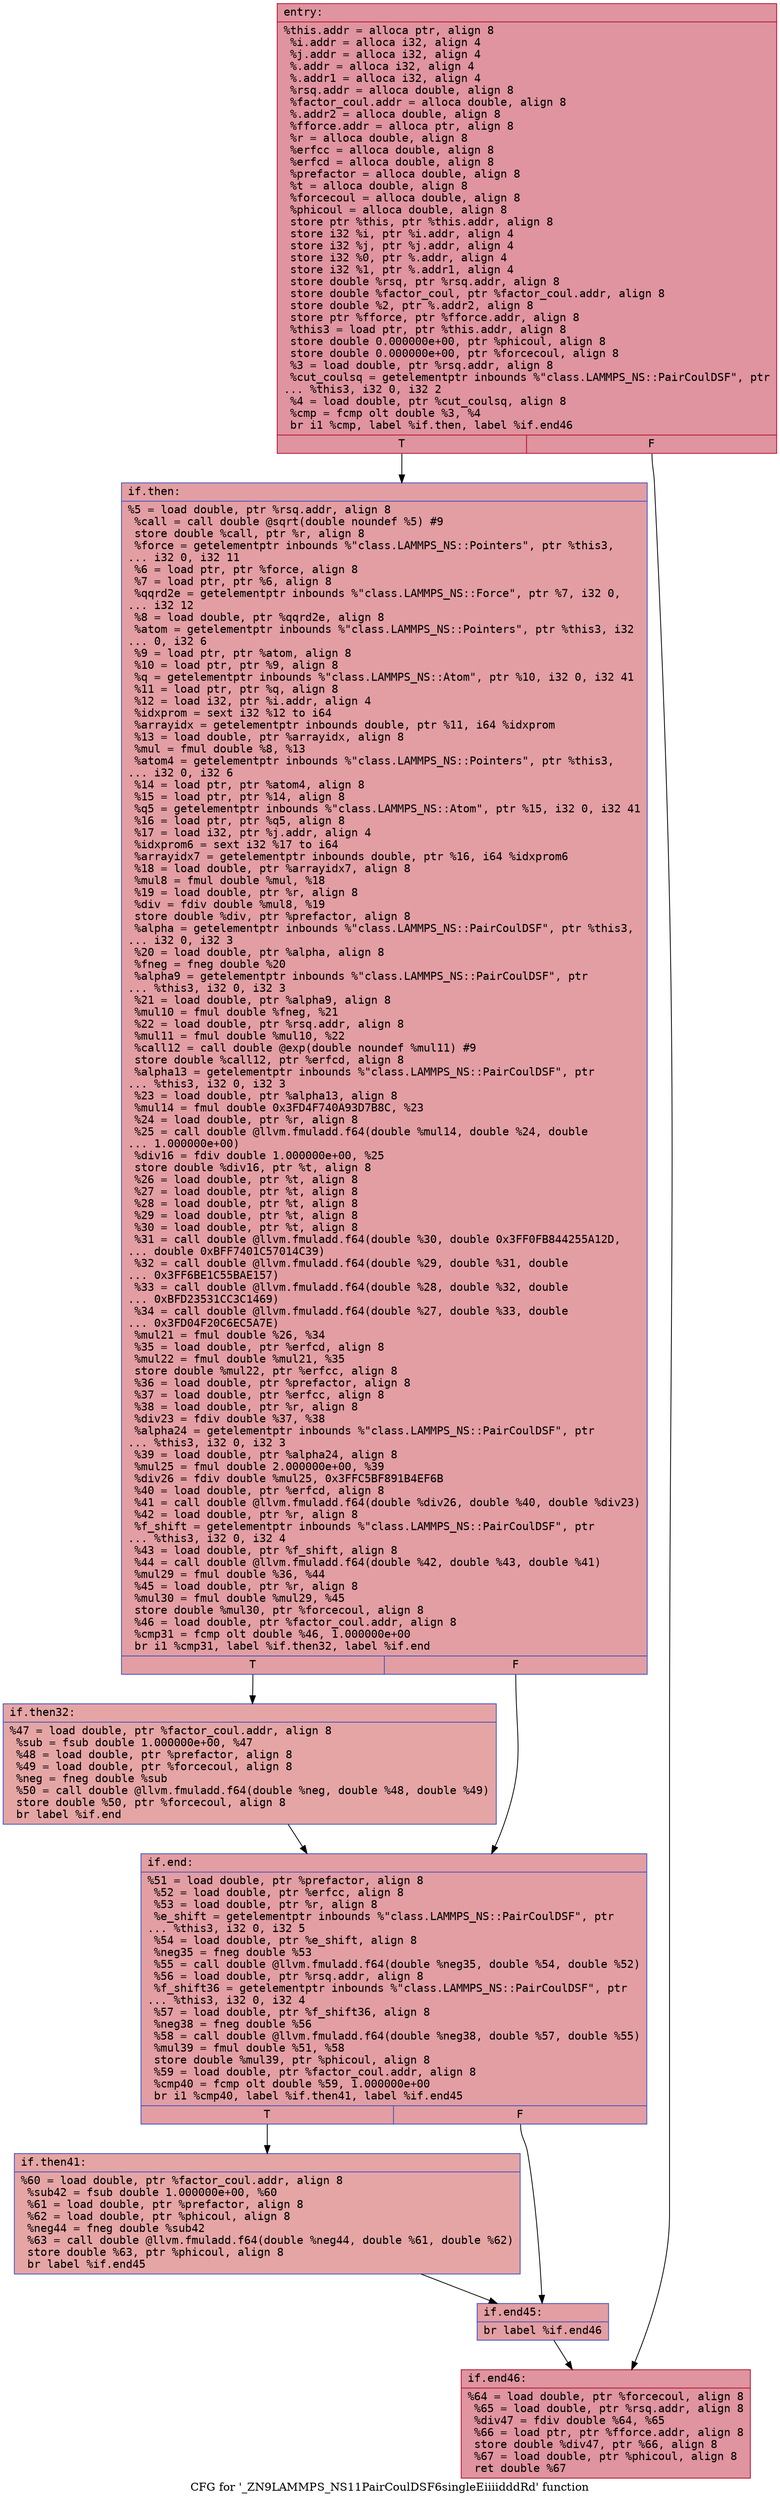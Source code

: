 digraph "CFG for '_ZN9LAMMPS_NS11PairCoulDSF6singleEiiiidddRd' function" {
	label="CFG for '_ZN9LAMMPS_NS11PairCoulDSF6singleEiiiidddRd' function";

	Node0x56228222cda0 [shape=record,color="#b70d28ff", style=filled, fillcolor="#b70d2870" fontname="Courier",label="{entry:\l|  %this.addr = alloca ptr, align 8\l  %i.addr = alloca i32, align 4\l  %j.addr = alloca i32, align 4\l  %.addr = alloca i32, align 4\l  %.addr1 = alloca i32, align 4\l  %rsq.addr = alloca double, align 8\l  %factor_coul.addr = alloca double, align 8\l  %.addr2 = alloca double, align 8\l  %fforce.addr = alloca ptr, align 8\l  %r = alloca double, align 8\l  %erfcc = alloca double, align 8\l  %erfcd = alloca double, align 8\l  %prefactor = alloca double, align 8\l  %t = alloca double, align 8\l  %forcecoul = alloca double, align 8\l  %phicoul = alloca double, align 8\l  store ptr %this, ptr %this.addr, align 8\l  store i32 %i, ptr %i.addr, align 4\l  store i32 %j, ptr %j.addr, align 4\l  store i32 %0, ptr %.addr, align 4\l  store i32 %1, ptr %.addr1, align 4\l  store double %rsq, ptr %rsq.addr, align 8\l  store double %factor_coul, ptr %factor_coul.addr, align 8\l  store double %2, ptr %.addr2, align 8\l  store ptr %fforce, ptr %fforce.addr, align 8\l  %this3 = load ptr, ptr %this.addr, align 8\l  store double 0.000000e+00, ptr %phicoul, align 8\l  store double 0.000000e+00, ptr %forcecoul, align 8\l  %3 = load double, ptr %rsq.addr, align 8\l  %cut_coulsq = getelementptr inbounds %\"class.LAMMPS_NS::PairCoulDSF\", ptr\l... %this3, i32 0, i32 2\l  %4 = load double, ptr %cut_coulsq, align 8\l  %cmp = fcmp olt double %3, %4\l  br i1 %cmp, label %if.then, label %if.end46\l|{<s0>T|<s1>F}}"];
	Node0x56228222cda0:s0 -> Node0x56228222d1f0[tooltip="entry -> if.then\nProbability 50.00%" ];
	Node0x56228222cda0:s1 -> Node0x56228222d260[tooltip="entry -> if.end46\nProbability 50.00%" ];
	Node0x56228222d1f0 [shape=record,color="#3d50c3ff", style=filled, fillcolor="#be242e70" fontname="Courier",label="{if.then:\l|  %5 = load double, ptr %rsq.addr, align 8\l  %call = call double @sqrt(double noundef %5) #9\l  store double %call, ptr %r, align 8\l  %force = getelementptr inbounds %\"class.LAMMPS_NS::Pointers\", ptr %this3,\l... i32 0, i32 11\l  %6 = load ptr, ptr %force, align 8\l  %7 = load ptr, ptr %6, align 8\l  %qqrd2e = getelementptr inbounds %\"class.LAMMPS_NS::Force\", ptr %7, i32 0,\l... i32 12\l  %8 = load double, ptr %qqrd2e, align 8\l  %atom = getelementptr inbounds %\"class.LAMMPS_NS::Pointers\", ptr %this3, i32\l... 0, i32 6\l  %9 = load ptr, ptr %atom, align 8\l  %10 = load ptr, ptr %9, align 8\l  %q = getelementptr inbounds %\"class.LAMMPS_NS::Atom\", ptr %10, i32 0, i32 41\l  %11 = load ptr, ptr %q, align 8\l  %12 = load i32, ptr %i.addr, align 4\l  %idxprom = sext i32 %12 to i64\l  %arrayidx = getelementptr inbounds double, ptr %11, i64 %idxprom\l  %13 = load double, ptr %arrayidx, align 8\l  %mul = fmul double %8, %13\l  %atom4 = getelementptr inbounds %\"class.LAMMPS_NS::Pointers\", ptr %this3,\l... i32 0, i32 6\l  %14 = load ptr, ptr %atom4, align 8\l  %15 = load ptr, ptr %14, align 8\l  %q5 = getelementptr inbounds %\"class.LAMMPS_NS::Atom\", ptr %15, i32 0, i32 41\l  %16 = load ptr, ptr %q5, align 8\l  %17 = load i32, ptr %j.addr, align 4\l  %idxprom6 = sext i32 %17 to i64\l  %arrayidx7 = getelementptr inbounds double, ptr %16, i64 %idxprom6\l  %18 = load double, ptr %arrayidx7, align 8\l  %mul8 = fmul double %mul, %18\l  %19 = load double, ptr %r, align 8\l  %div = fdiv double %mul8, %19\l  store double %div, ptr %prefactor, align 8\l  %alpha = getelementptr inbounds %\"class.LAMMPS_NS::PairCoulDSF\", ptr %this3,\l... i32 0, i32 3\l  %20 = load double, ptr %alpha, align 8\l  %fneg = fneg double %20\l  %alpha9 = getelementptr inbounds %\"class.LAMMPS_NS::PairCoulDSF\", ptr\l... %this3, i32 0, i32 3\l  %21 = load double, ptr %alpha9, align 8\l  %mul10 = fmul double %fneg, %21\l  %22 = load double, ptr %rsq.addr, align 8\l  %mul11 = fmul double %mul10, %22\l  %call12 = call double @exp(double noundef %mul11) #9\l  store double %call12, ptr %erfcd, align 8\l  %alpha13 = getelementptr inbounds %\"class.LAMMPS_NS::PairCoulDSF\", ptr\l... %this3, i32 0, i32 3\l  %23 = load double, ptr %alpha13, align 8\l  %mul14 = fmul double 0x3FD4F740A93D7B8C, %23\l  %24 = load double, ptr %r, align 8\l  %25 = call double @llvm.fmuladd.f64(double %mul14, double %24, double\l... 1.000000e+00)\l  %div16 = fdiv double 1.000000e+00, %25\l  store double %div16, ptr %t, align 8\l  %26 = load double, ptr %t, align 8\l  %27 = load double, ptr %t, align 8\l  %28 = load double, ptr %t, align 8\l  %29 = load double, ptr %t, align 8\l  %30 = load double, ptr %t, align 8\l  %31 = call double @llvm.fmuladd.f64(double %30, double 0x3FF0FB844255A12D,\l... double 0xBFF7401C57014C39)\l  %32 = call double @llvm.fmuladd.f64(double %29, double %31, double\l... 0x3FF6BE1C55BAE157)\l  %33 = call double @llvm.fmuladd.f64(double %28, double %32, double\l... 0xBFD23531CC3C1469)\l  %34 = call double @llvm.fmuladd.f64(double %27, double %33, double\l... 0x3FD04F20C6EC5A7E)\l  %mul21 = fmul double %26, %34\l  %35 = load double, ptr %erfcd, align 8\l  %mul22 = fmul double %mul21, %35\l  store double %mul22, ptr %erfcc, align 8\l  %36 = load double, ptr %prefactor, align 8\l  %37 = load double, ptr %erfcc, align 8\l  %38 = load double, ptr %r, align 8\l  %div23 = fdiv double %37, %38\l  %alpha24 = getelementptr inbounds %\"class.LAMMPS_NS::PairCoulDSF\", ptr\l... %this3, i32 0, i32 3\l  %39 = load double, ptr %alpha24, align 8\l  %mul25 = fmul double 2.000000e+00, %39\l  %div26 = fdiv double %mul25, 0x3FFC5BF891B4EF6B\l  %40 = load double, ptr %erfcd, align 8\l  %41 = call double @llvm.fmuladd.f64(double %div26, double %40, double %div23)\l  %42 = load double, ptr %r, align 8\l  %f_shift = getelementptr inbounds %\"class.LAMMPS_NS::PairCoulDSF\", ptr\l... %this3, i32 0, i32 4\l  %43 = load double, ptr %f_shift, align 8\l  %44 = call double @llvm.fmuladd.f64(double %42, double %43, double %41)\l  %mul29 = fmul double %36, %44\l  %45 = load double, ptr %r, align 8\l  %mul30 = fmul double %mul29, %45\l  store double %mul30, ptr %forcecoul, align 8\l  %46 = load double, ptr %factor_coul.addr, align 8\l  %cmp31 = fcmp olt double %46, 1.000000e+00\l  br i1 %cmp31, label %if.then32, label %if.end\l|{<s0>T|<s1>F}}"];
	Node0x56228222d1f0:s0 -> Node0x562282231ef0[tooltip="if.then -> if.then32\nProbability 50.00%" ];
	Node0x56228222d1f0:s1 -> Node0x562282231f40[tooltip="if.then -> if.end\nProbability 50.00%" ];
	Node0x562282231ef0 [shape=record,color="#3d50c3ff", style=filled, fillcolor="#c5333470" fontname="Courier",label="{if.then32:\l|  %47 = load double, ptr %factor_coul.addr, align 8\l  %sub = fsub double 1.000000e+00, %47\l  %48 = load double, ptr %prefactor, align 8\l  %49 = load double, ptr %forcecoul, align 8\l  %neg = fneg double %sub\l  %50 = call double @llvm.fmuladd.f64(double %neg, double %48, double %49)\l  store double %50, ptr %forcecoul, align 8\l  br label %if.end\l}"];
	Node0x562282231ef0 -> Node0x562282231f40[tooltip="if.then32 -> if.end\nProbability 100.00%" ];
	Node0x562282231f40 [shape=record,color="#3d50c3ff", style=filled, fillcolor="#be242e70" fontname="Courier",label="{if.end:\l|  %51 = load double, ptr %prefactor, align 8\l  %52 = load double, ptr %erfcc, align 8\l  %53 = load double, ptr %r, align 8\l  %e_shift = getelementptr inbounds %\"class.LAMMPS_NS::PairCoulDSF\", ptr\l... %this3, i32 0, i32 5\l  %54 = load double, ptr %e_shift, align 8\l  %neg35 = fneg double %53\l  %55 = call double @llvm.fmuladd.f64(double %neg35, double %54, double %52)\l  %56 = load double, ptr %rsq.addr, align 8\l  %f_shift36 = getelementptr inbounds %\"class.LAMMPS_NS::PairCoulDSF\", ptr\l... %this3, i32 0, i32 4\l  %57 = load double, ptr %f_shift36, align 8\l  %neg38 = fneg double %56\l  %58 = call double @llvm.fmuladd.f64(double %neg38, double %57, double %55)\l  %mul39 = fmul double %51, %58\l  store double %mul39, ptr %phicoul, align 8\l  %59 = load double, ptr %factor_coul.addr, align 8\l  %cmp40 = fcmp olt double %59, 1.000000e+00\l  br i1 %cmp40, label %if.then41, label %if.end45\l|{<s0>T|<s1>F}}"];
	Node0x562282231f40:s0 -> Node0x562282233870[tooltip="if.end -> if.then41\nProbability 50.00%" ];
	Node0x562282231f40:s1 -> Node0x5622822338c0[tooltip="if.end -> if.end45\nProbability 50.00%" ];
	Node0x562282233870 [shape=record,color="#3d50c3ff", style=filled, fillcolor="#c5333470" fontname="Courier",label="{if.then41:\l|  %60 = load double, ptr %factor_coul.addr, align 8\l  %sub42 = fsub double 1.000000e+00, %60\l  %61 = load double, ptr %prefactor, align 8\l  %62 = load double, ptr %phicoul, align 8\l  %neg44 = fneg double %sub42\l  %63 = call double @llvm.fmuladd.f64(double %neg44, double %61, double %62)\l  store double %63, ptr %phicoul, align 8\l  br label %if.end45\l}"];
	Node0x562282233870 -> Node0x5622822338c0[tooltip="if.then41 -> if.end45\nProbability 100.00%" ];
	Node0x5622822338c0 [shape=record,color="#3d50c3ff", style=filled, fillcolor="#be242e70" fontname="Courier",label="{if.end45:\l|  br label %if.end46\l}"];
	Node0x5622822338c0 -> Node0x56228222d260[tooltip="if.end45 -> if.end46\nProbability 100.00%" ];
	Node0x56228222d260 [shape=record,color="#b70d28ff", style=filled, fillcolor="#b70d2870" fontname="Courier",label="{if.end46:\l|  %64 = load double, ptr %forcecoul, align 8\l  %65 = load double, ptr %rsq.addr, align 8\l  %div47 = fdiv double %64, %65\l  %66 = load ptr, ptr %fforce.addr, align 8\l  store double %div47, ptr %66, align 8\l  %67 = load double, ptr %phicoul, align 8\l  ret double %67\l}"];
}
